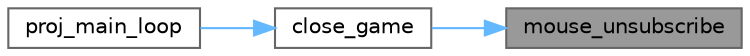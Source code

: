 digraph "mouse_unsubscribe"
{
 // LATEX_PDF_SIZE
  bgcolor="transparent";
  edge [fontname=Helvetica,fontsize=10,labelfontname=Helvetica,labelfontsize=10];
  node [fontname=Helvetica,fontsize=10,shape=box,height=0.2,width=0.4];
  rankdir="RL";
  Node1 [id="Node000001",label="mouse_unsubscribe",height=0.2,width=0.4,color="gray40", fillcolor="grey60", style="filled", fontcolor="black",tooltip="Unsubscribes Mouse interrupts."];
  Node1 -> Node2 [id="edge3_Node000001_Node000002",dir="back",color="steelblue1",style="solid",tooltip=" "];
  Node2 [id="Node000002",label="close_game",height=0.2,width=0.4,color="grey40", fillcolor="white", style="filled",URL="$main_8c.html#aec81fd31e07113d391f595044e270b4f",tooltip="Unsubscribes interruptions of all used devices and closes video mode."];
  Node2 -> Node3 [id="edge4_Node000002_Node000003",dir="back",color="steelblue1",style="solid",tooltip=" "];
  Node3 [id="Node000003",label="proj_main_loop",height=0.2,width=0.4,color="grey40", fillcolor="white", style="filled",URL="$main_8c.html#a2a16f651eccbd248e1ad3b3b924b143b",tooltip="Main loop of the game."];
}
